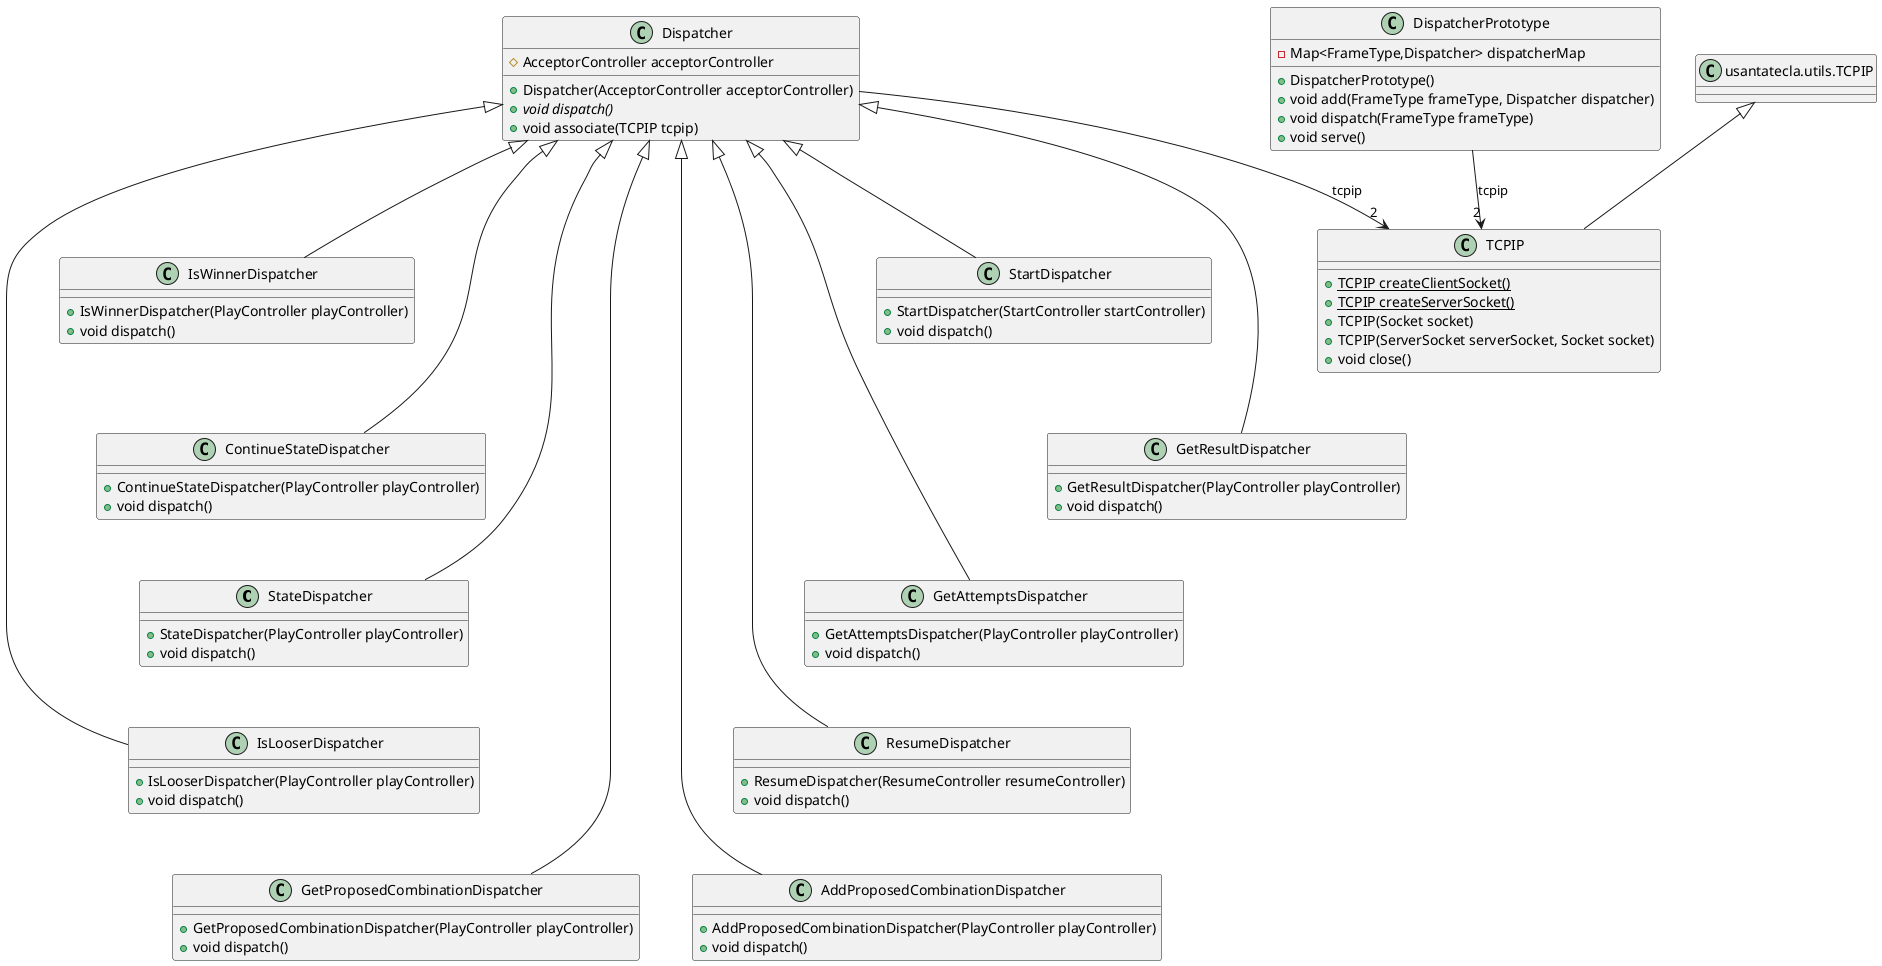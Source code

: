 @startuml dispatchers
class StateDispatcher [[java:usantatecla.mastermind.distributed.dispatchers.StateDispatcher]] {
	+StateDispatcher(PlayController playController)
	+void dispatch()
}
class Dispatcher [[java:usantatecla.mastermind.distributed.dispatchers.Dispatcher]] {
}
Dispatcher <|-- StateDispatcher
abstract class Dispatcher [[java:usantatecla.mastermind.distributed.dispatchers.Dispatcher]] {
	#AcceptorController acceptorController
	+Dispatcher(AcceptorController acceptorController)
	+{abstract}void dispatch()
	+void associate(TCPIP tcpip)
}
class TCPIP [[java:usantatecla.mastermind.distributed.dispatchers.TCPIP]] {
}
Dispatcher --> "2" TCPIP : tcpip
class DispatcherPrototype [[java:usantatecla.mastermind.distributed.dispatchers.DispatcherPrototype]] {
	-Map<FrameType,Dispatcher> dispatcherMap
	+DispatcherPrototype()
	+void add(FrameType frameType, Dispatcher dispatcher)
	+void dispatch(FrameType frameType)
	+void serve()
}
class TCPIP [[java:usantatecla.mastermind.distributed.dispatchers.TCPIP]] {
}
DispatcherPrototype --> "2" TCPIP : tcpip
class IsLooserDispatcher [[java:usantatecla.mastermind.distributed.dispatchers.IsLooserDispatcher]] {
	+IsLooserDispatcher(PlayController playController)
	+void dispatch()
}
class Dispatcher [[java:usantatecla.mastermind.distributed.dispatchers.Dispatcher]] {
}
Dispatcher <|-- IsLooserDispatcher
class StartDispatcher [[java:usantatecla.mastermind.distributed.dispatchers.StartDispatcher]] {
	+StartDispatcher(StartController startController)
	+void dispatch()
}
class Dispatcher [[java:usantatecla.mastermind.distributed.dispatchers.Dispatcher]] {
}
Dispatcher <|-- StartDispatcher
class GetResultDispatcher [[java:usantatecla.mastermind.distributed.dispatchers.GetResultDispatcher]] {
	+GetResultDispatcher(PlayController playController)
	+void dispatch()
}
class Dispatcher [[java:usantatecla.mastermind.distributed.dispatchers.Dispatcher]] {
}
Dispatcher <|-- GetResultDispatcher
class ResumeDispatcher [[java:usantatecla.mastermind.distributed.dispatchers.ResumeDispatcher]] {
	+ResumeDispatcher(ResumeController resumeController)
	+void dispatch()
}
class Dispatcher [[java:usantatecla.mastermind.distributed.dispatchers.Dispatcher]] {
}
Dispatcher <|-- ResumeDispatcher
class AddProposedCombinationDispatcher [[java:usantatecla.mastermind.distributed.dispatchers.AddProposedCombinationDispatcher]] {
	+AddProposedCombinationDispatcher(PlayController playController)
	+void dispatch()
}
class Dispatcher [[java:usantatecla.mastermind.distributed.dispatchers.Dispatcher]] {
}
Dispatcher <|-- AddProposedCombinationDispatcher
class IsWinnerDispatcher [[java:usantatecla.mastermind.distributed.dispatchers.IsWinnerDispatcher]] {
	+IsWinnerDispatcher(PlayController playController)
	+void dispatch()
}
class Dispatcher [[java:usantatecla.mastermind.distributed.dispatchers.Dispatcher]] {
}
Dispatcher <|-- IsWinnerDispatcher
class TCPIP [[java:usantatecla.mastermind.distributed.dispatchers.TCPIP]] {
	+{static}TCPIP createClientSocket()
	+{static}TCPIP createServerSocket()
	+TCPIP(Socket socket)
	+TCPIP(ServerSocket serverSocket, Socket socket)
	+void close()
}
class "usantatecla.utils.TCPIP" as usantatecla_utils_TCPIP [[java:usantatecla.utils.TCPIP]] {
}
usantatecla_utils_TCPIP <|-- TCPIP
class ContinueStateDispatcher [[java:usantatecla.mastermind.distributed.dispatchers.ContinueStateDispatcher]] {
	+ContinueStateDispatcher(PlayController playController)
	+void dispatch()
}
class Dispatcher [[java:usantatecla.mastermind.distributed.dispatchers.Dispatcher]] {
}
Dispatcher <|-- ContinueStateDispatcher
class GetProposedCombinationDispatcher [[java:usantatecla.mastermind.distributed.dispatchers.GetProposedCombinationDispatcher]] {
	+GetProposedCombinationDispatcher(PlayController playController)
	+void dispatch()
}
class Dispatcher [[java:usantatecla.mastermind.distributed.dispatchers.Dispatcher]] {
}
Dispatcher <|-- GetProposedCombinationDispatcher
class GetAttemptsDispatcher [[java:usantatecla.mastermind.distributed.dispatchers.GetAttemptsDispatcher]] {
	+GetAttemptsDispatcher(PlayController playController)
	+void dispatch()
}
class Dispatcher [[java:usantatecla.mastermind.distributed.dispatchers.Dispatcher]] {
}
Dispatcher <|-- GetAttemptsDispatcher

' this are for positioning dispatchers, not defining relationships
StateDispatcher -[hidden]-> IsLooserDispatcher
ResumeDispatcher -[hidden]-> AddProposedCombinationDispatcher
IsWinnerDispatcher -[hidden]-> ContinueStateDispatcher
IsLooserDispatcher -[hidden]-> GetProposedCombinationDispatcher
GetResultDispatcher -[hidden]-> GetAttemptsDispatcher
GetAttemptsDispatcher -[hidden]-> StartDispatcher
ContinueStateDispatcher -[hidden]-> StateDispatcher
StartDispatcher -[hidden]-> GetResultDispatcher
GetAttemptsDispatcher -[hidden]-> ResumeDispatcher

@enduml